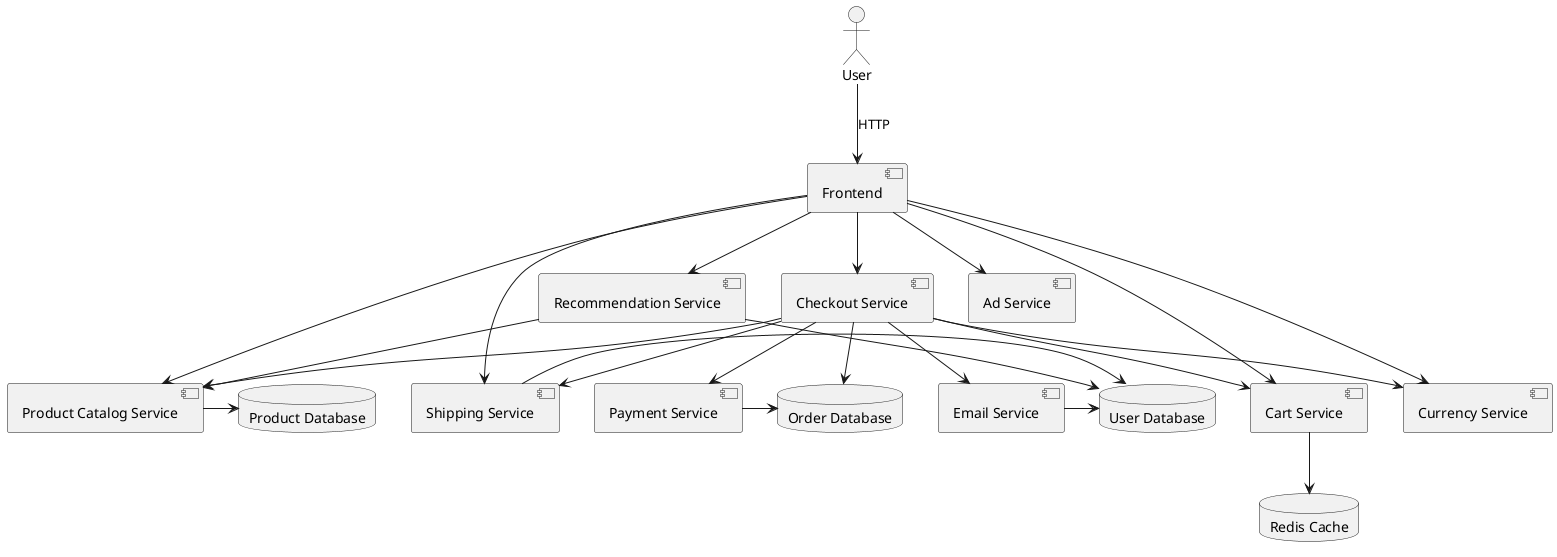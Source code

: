 @startuml Ecommerce
actor User
component "Frontend" as frontend
component "Ad Service" as ad
component "Recommendation Service" as recommendation
component "Product Catalog Service" as product
component "Cart Service" as cart
database "Redis Cache" as redis
component "Checkout Service" as checkout
component "Payment Service" as payment
component "Email Service" as email
component "Shipping Service" as shipping
component "Currency Service" as currency
database "Order Database" as order_database
database "User Database" as user_database
database "Product Database" as product_database

User --> frontend : HTTP
frontend --> checkout
frontend --> ad
frontend --> recommendation
frontend --> product
frontend --> cart
frontend --> shipping
frontend --> currency
checkout --> payment
checkout --> email
checkout --> shipping
checkout --> currency
checkout --> cart
checkout --> product
recommendation --> product
cart --> redis
product -> product_database
payment -> order_database
checkout -> order_database
shipping -> user_database
email -> user_database
recommendation -> user_database
@enduml